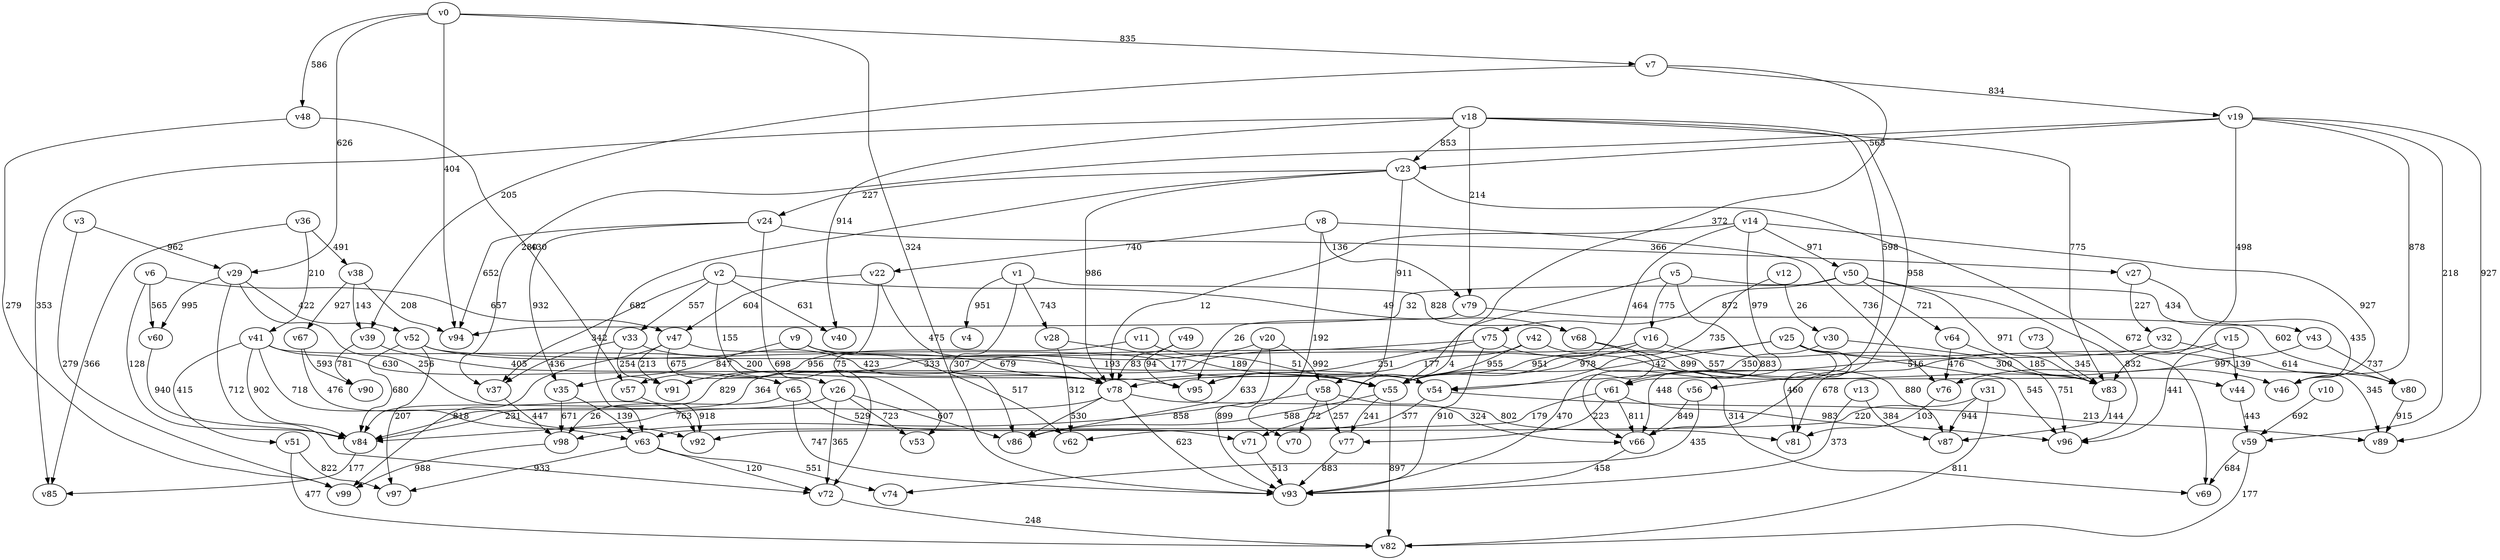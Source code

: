 digraph G {
	v48->v57 [label=430]
	v18->v66 [label=958]
	v83->v87 [label=144]
	v50->v75 [label=872]
	v7->v55 [label=372]
	v73->v83 [label=345]
	v41->v63 [label=718]
	v36->v41 [label=210]
	v35->v98 [label=671]
	v13->v93 [label=373]
	v9->v35 [label=847]
	v14->v61 [label=979]
	v28->v55 [label=189]
	v13->v87 [label=384]
	v43->v76 [label=997]
	v30->v54 [label=350]
	v36->v38 [label=491]
	v41->v51 [label=415]
	v18->v40 [label=914]
	v49->v78 [label=83]
	v33->v78 [label=423]
	v79->v80 [label=602]
	v24->v27 [label=366]
	v58->v66 [label=324]
	v29->v92 [label=256]
	v26->v72 [label=365]
	v2->v40 [label=631]
	v16->v84 [label=364]
	v68->v83 [label=899]
	v19->v89 [label=927]
	v67->v90 [label=593]
	v41->v84 [label=902]
	v61->v77 [label=223]
	v14->v50 [label=971]
	v51->v82 [label=477]
	v39->v78 [label=405]
	v47->v91 [label=213]
	v23->v24 [label=227]
	v33->v37 [label=436]
	v18->v79 [label=214]
	v9->v62 [label=517]
	v76->v81 [label=103]
	v2->v37 [label=342]
	v50->v64 [label=721]
	v71->v93 [label=513]
	v52->v84 [label=680]
	v15->v44 [label=139]
	v55->v86 [label=588]
	v43->v80 [label=737]
	v19->v23 [label=563]
	v64->v76 [label=476]
	v2->v26 [label=155]
	v41->v95 [label=200]
	v7->v19 [label=834]
	v19->v46 [label=878]
	v19->v59 [label=218]
	v28->v62 [label=312]
	v72->v82 [label=248]
	v25->v66 [label=448]
	v14->v46 [label=927]
	v32->v61 [label=516]
	v14->v78 [label=12]
	v75->v93 [label=910]
	v68->v93 [label=470]
	v27->v46 [label=435]
	v0->v94 [label=404]
	v55->v82 [label=897]
	v66->v93 [label=458]
	v31->v87 [label=944]
	v47->v65 [label=675]
	v52->v55 [label=679]
	v2->v68 [label=49]
	v75->v87 [label=880]
	v54->v89 [label=213]
	v65->v71 [label=529]
	v63->v72 [label=120]
	v24->v72 [label=698]
	v61->v63 [label=179]
	v8->v22 [label=740]
	v31->v82 [label=811]
	v22->v47 [label=604]
	v56->v66 [label=849]
	v14->v55 [label=464]
	v38->v67 [label=927]
	v61->v66 [label=811]
	v47->v99 [label=818]
	v36->v85 [label=366]
	v25->v81 [label=460]
	v50->v94 [label=32]
	v26->v86 [label=607]
	v5->v43 [label=434]
	v50->v83 [label=971]
	v77->v93 [label=883]
	v67->v92 [label=476]
	v78->v86 [label=530]
	v23->v58 [label=911]
	v59->v69 [label=684]
	v23->v78 [label=986]
	v11->v55 [label=51]
	v58->v77 [label=257]
	v65->v98 [label=26]
	v25->v96 [label=545]
	v3->v29 [label=962]
	v54->v62 [label=377]
	v44->v59 [label=443]
	v39->v90 [label=781]
	v5->v16 [label=775]
	v25->v89 [label=345]
	v20->v91 [label=333]
	v38->v94 [label=208]
	v25->v55 [label=42]
	v29->v52 [label=422]
	v24->v35 [label=932]
	v65->v93 [label=747]
	v56->v74 [label=435]
	v59->v82 [label=177]
	v31->v92 [label=220]
	v8->v76 [label=736]
	v37->v98 [label=447]
	v78->v93 [label=623]
	v42->v55 [label=955]
	v19->v37 [label=280]
	v16->v55 [label=978]
	v15->v81 [label=678]
	v35->v63 [label=139]
	v42->v95 [label=177]
	v42->v44 [label=557]
	v18->v85 [label=353]
	v75->v84 [label=829]
	v10->v59 [label=692]
	v75->v95 [label=251]
	v41->v65 [label=630]
	v1->v4 [label=951]
	v20->v86 [label=633]
	v80->v89 [label=915]
	v1->v68 [label=828]
	v78->v84 [label=763]
	v24->v94 [label=652]
	v48->v99 [label=279]
	v52->v54 [label=193]
	v61->v96 [label=983]
	v6->v60 [label=565]
	v23->v69 [label=672]
	v20->v93 [label=899]
	v16->v46 [label=300]
	v58->v98 [label=858]
	v55->v77 [label=241]
	v0->v93 [label=324]
	v52->v97 [label=207]
	v8->v79 [label=136]
	v27->v32 [label=227]
	v25->v78 [label=951]
	v98->v99 [label=988]
	v32->v80 [label=614]
	v6->v47 [label=657]
	v0->v29 [label=626]
	v15->v96 [label=441]
	v0->v48 [label=586]
	v51->v97 [label=822]
	v23->v63 [label=682]
	v22->v78 [label=475]
	v30->v96 [label=751]
	v20->v58 [label=992]
	v18->v56 [label=598]
	v63->v97 [label=933]
	v29->v72 [label=712]
	v60->v84 [label=940]
	v50->v96 [label=832]
	v8->v70 [label=192]
	v19->v83 [label=498]
	v12->v30 [label=26]
	v38->v39 [label=143]
	v5->v71 [label=4]
	v6->v84 [label=128]
	v5->v66 [label=883]
	v47->v54 [label=177]
	v33->v91 [label=254]
	v18->v83 [label=775]
	v78->v81 [label=802]
	v63->v74 [label=551]
	v12->v54 [label=735]
	v58->v70 [label=72]
	v26->v53 [label=723]
	v0->v7 [label=835]
	v26->v84 [label=231]
	v84->v85 [label=177]
	v29->v60 [label=995]
	v11->v57 [label=956]
	v9->v69 [label=314]
	v22->v53 [label=75]
	v2->v33 [label=557]
	v1->v28 [label=743]
	v18->v23 [label=853]
	v1->v86 [label=307]
	v3->v99 [label=279]
	v49->v95 [label=94]
	v57->v92 [label=918]
	v79->v95 [label=26]
	v7->v39 [label=205]
	v64->v83 [label=185]
}
